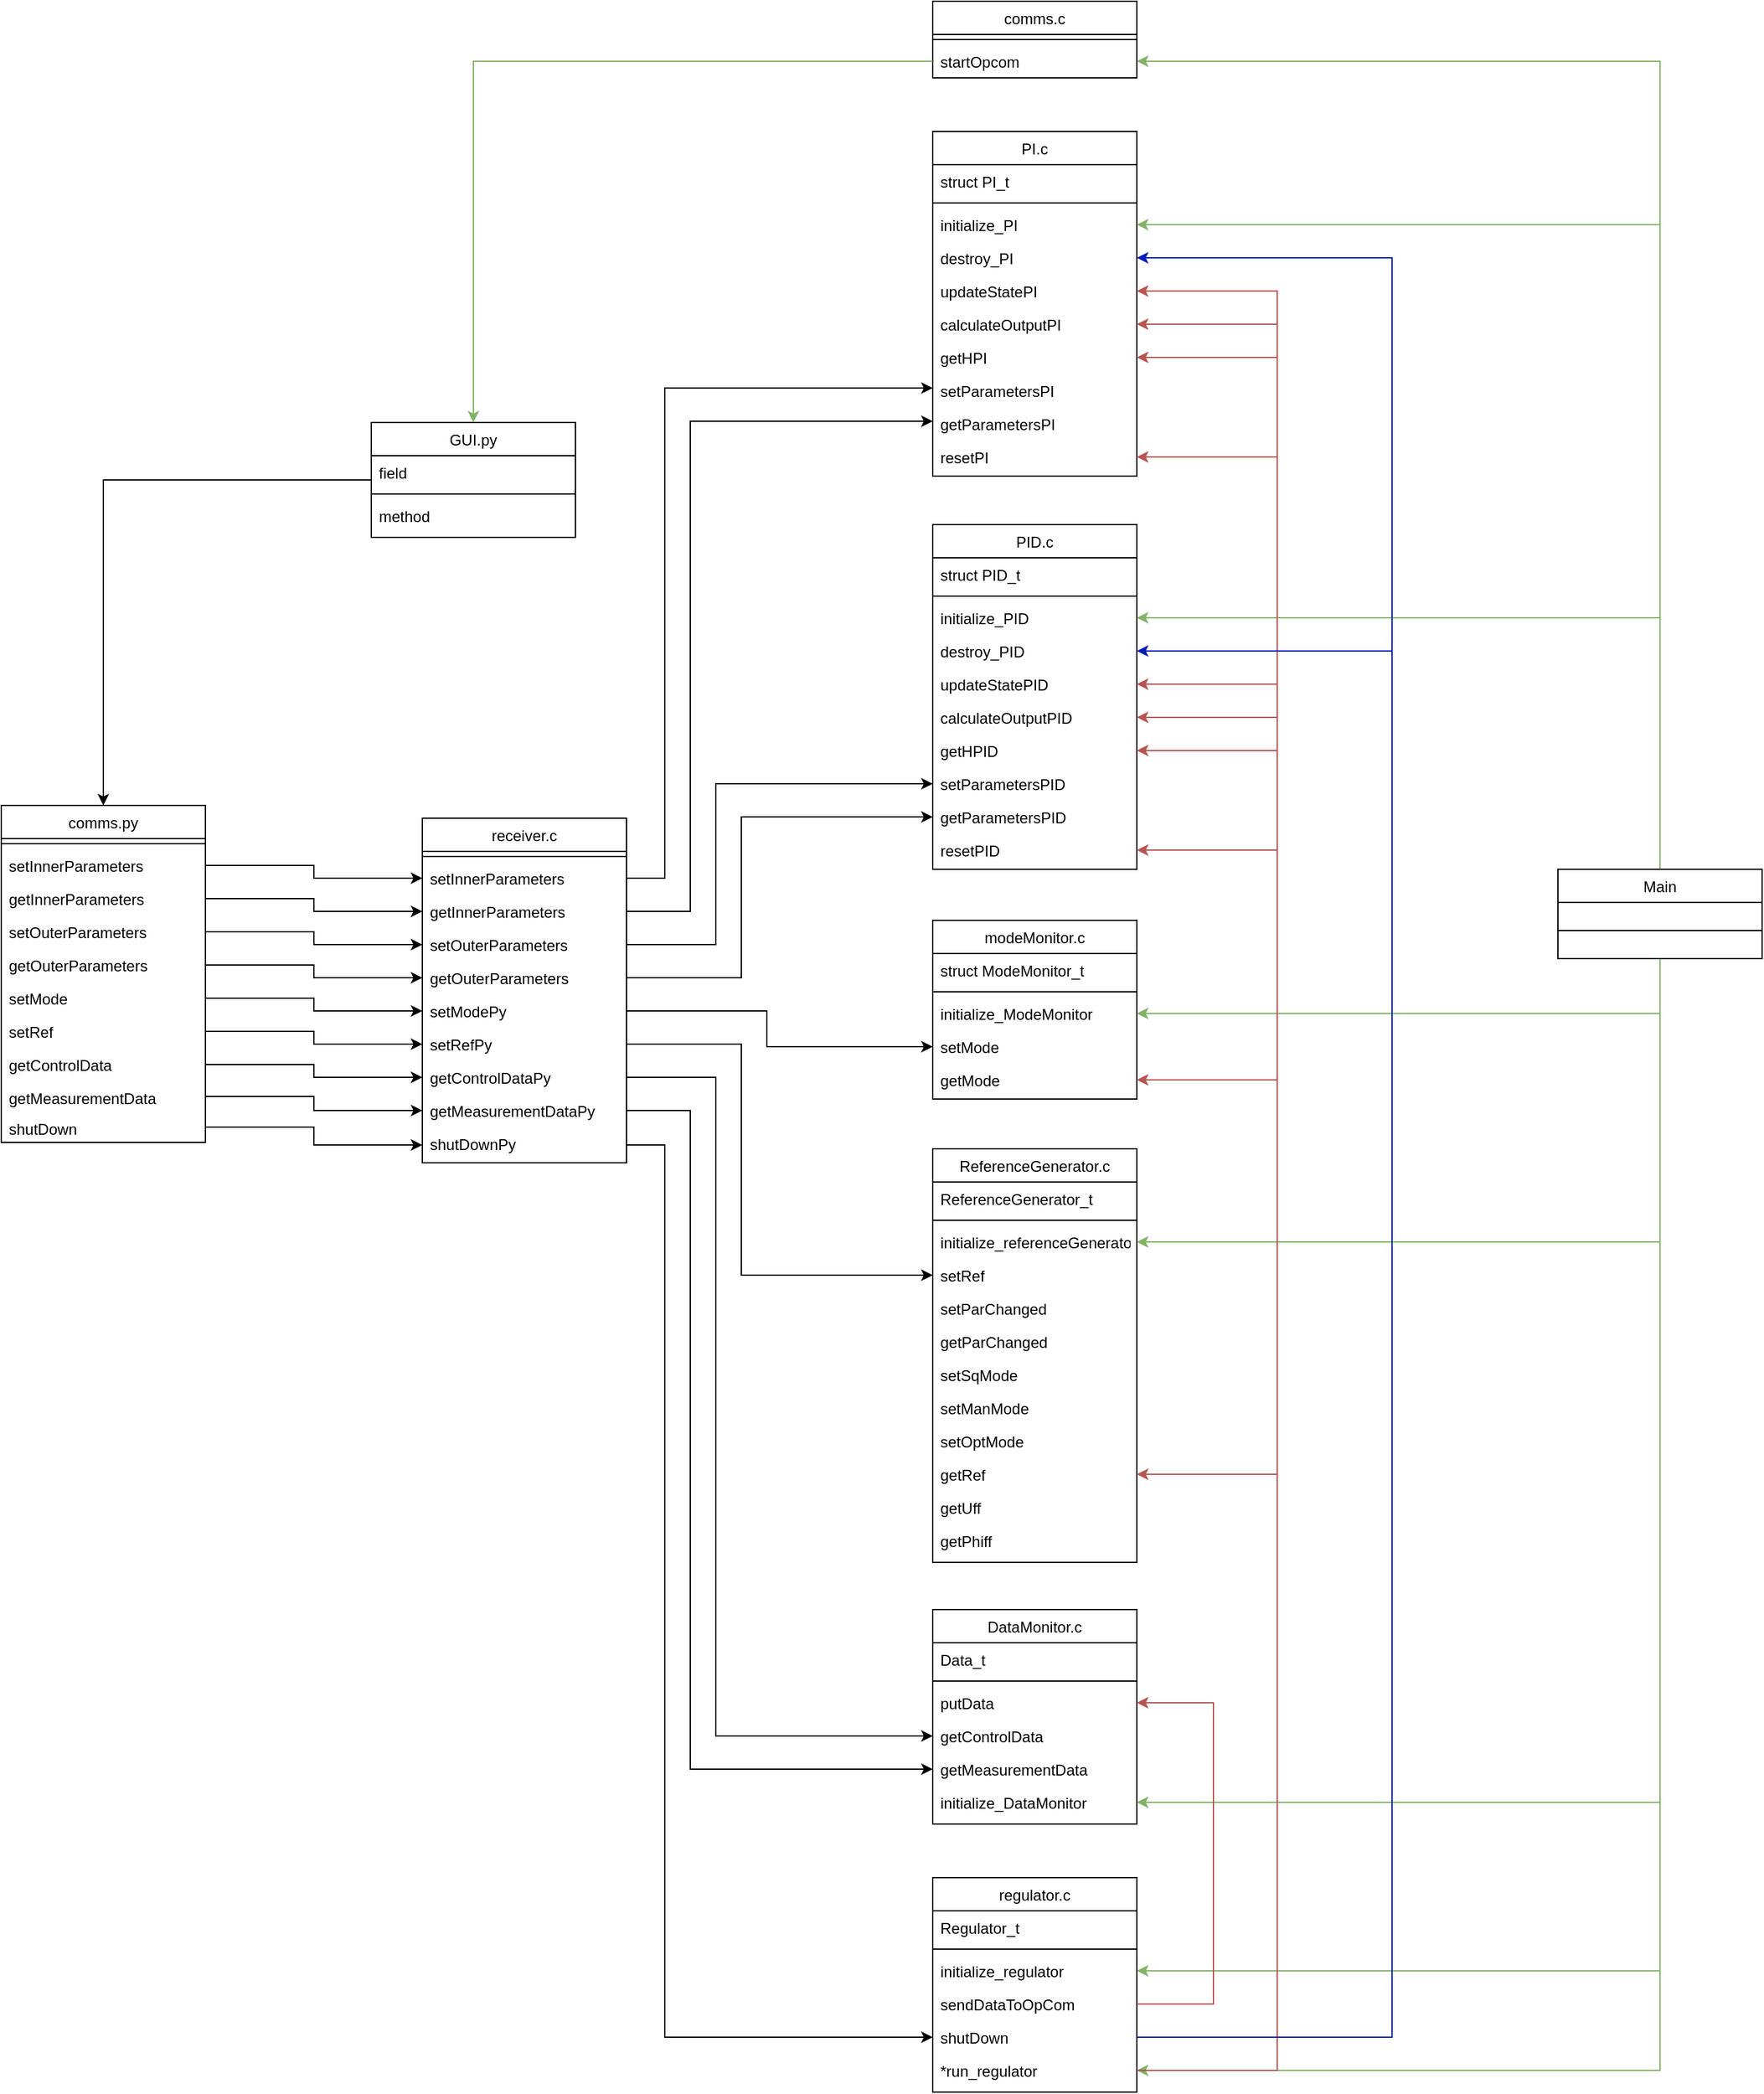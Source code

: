 <mxfile version="24.3.1" type="device">
  <diagram id="C5RBs43oDa-KdzZeNtuy" name="Page-1">
    <mxGraphModel dx="2074" dy="1106" grid="1" gridSize="10" guides="1" tooltips="1" connect="1" arrows="1" fold="1" page="1" pageScale="1" pageWidth="827" pageHeight="1169" math="0" shadow="0">
      <root>
        <mxCell id="WIyWlLk6GJQsqaUBKTNV-0" />
        <mxCell id="WIyWlLk6GJQsqaUBKTNV-1" parent="WIyWlLk6GJQsqaUBKTNV-0" />
        <mxCell id="zkfFHV4jXpPFQw0GAbJ--17" value="receiver.c" style="swimlane;fontStyle=0;align=center;verticalAlign=top;childLayout=stackLayout;horizontal=1;startSize=26;horizontalStack=0;resizeParent=1;resizeLast=0;collapsible=1;marginBottom=0;rounded=0;shadow=0;strokeWidth=1;" parent="WIyWlLk6GJQsqaUBKTNV-1" vertex="1">
          <mxGeometry x="560" y="680" width="160" height="270" as="geometry">
            <mxRectangle x="550" y="90" width="160" height="26" as="alternateBounds" />
          </mxGeometry>
        </mxCell>
        <mxCell id="zkfFHV4jXpPFQw0GAbJ--23" value="" style="line;html=1;strokeWidth=1;align=left;verticalAlign=middle;spacingTop=-1;spacingLeft=3;spacingRight=3;rotatable=0;labelPosition=right;points=[];portConstraint=eastwest;" parent="zkfFHV4jXpPFQw0GAbJ--17" vertex="1">
          <mxGeometry y="26" width="160" height="8" as="geometry" />
        </mxCell>
        <mxCell id="zkfFHV4jXpPFQw0GAbJ--24" value="setInnerParameters" style="text;align=left;verticalAlign=top;spacingLeft=4;spacingRight=4;overflow=hidden;rotatable=0;points=[[0,0.5],[1,0.5]];portConstraint=eastwest;" parent="zkfFHV4jXpPFQw0GAbJ--17" vertex="1">
          <mxGeometry y="34" width="160" height="26" as="geometry" />
        </mxCell>
        <mxCell id="zZNGgQvaS-ZARSoZ5ewQ-43" value="getInnerParameters" style="text;align=left;verticalAlign=top;spacingLeft=4;spacingRight=4;overflow=hidden;rotatable=0;points=[[0,0.5],[1,0.5]];portConstraint=eastwest;" vertex="1" parent="zkfFHV4jXpPFQw0GAbJ--17">
          <mxGeometry y="60" width="160" height="26" as="geometry" />
        </mxCell>
        <mxCell id="zZNGgQvaS-ZARSoZ5ewQ-44" value="setOuterParameters" style="text;align=left;verticalAlign=top;spacingLeft=4;spacingRight=4;overflow=hidden;rotatable=0;points=[[0,0.5],[1,0.5]];portConstraint=eastwest;" vertex="1" parent="zkfFHV4jXpPFQw0GAbJ--17">
          <mxGeometry y="86" width="160" height="26" as="geometry" />
        </mxCell>
        <mxCell id="zZNGgQvaS-ZARSoZ5ewQ-45" value="getOuterParameters" style="text;align=left;verticalAlign=top;spacingLeft=4;spacingRight=4;overflow=hidden;rotatable=0;points=[[0,0.5],[1,0.5]];portConstraint=eastwest;" vertex="1" parent="zkfFHV4jXpPFQw0GAbJ--17">
          <mxGeometry y="112" width="160" height="26" as="geometry" />
        </mxCell>
        <mxCell id="zZNGgQvaS-ZARSoZ5ewQ-46" value="setModePy" style="text;align=left;verticalAlign=top;spacingLeft=4;spacingRight=4;overflow=hidden;rotatable=0;points=[[0,0.5],[1,0.5]];portConstraint=eastwest;" vertex="1" parent="zkfFHV4jXpPFQw0GAbJ--17">
          <mxGeometry y="138" width="160" height="26" as="geometry" />
        </mxCell>
        <mxCell id="zZNGgQvaS-ZARSoZ5ewQ-48" value="setRefPy" style="text;align=left;verticalAlign=top;spacingLeft=4;spacingRight=4;overflow=hidden;rotatable=0;points=[[0,0.5],[1,0.5]];portConstraint=eastwest;" vertex="1" parent="zkfFHV4jXpPFQw0GAbJ--17">
          <mxGeometry y="164" width="160" height="26" as="geometry" />
        </mxCell>
        <mxCell id="zZNGgQvaS-ZARSoZ5ewQ-49" value="getControlDataPy" style="text;align=left;verticalAlign=top;spacingLeft=4;spacingRight=4;overflow=hidden;rotatable=0;points=[[0,0.5],[1,0.5]];portConstraint=eastwest;" vertex="1" parent="zkfFHV4jXpPFQw0GAbJ--17">
          <mxGeometry y="190" width="160" height="26" as="geometry" />
        </mxCell>
        <mxCell id="zZNGgQvaS-ZARSoZ5ewQ-50" value="getMeasurementDataPy" style="text;align=left;verticalAlign=top;spacingLeft=4;spacingRight=4;overflow=hidden;rotatable=0;points=[[0,0.5],[1,0.5]];portConstraint=eastwest;" vertex="1" parent="zkfFHV4jXpPFQw0GAbJ--17">
          <mxGeometry y="216" width="160" height="26" as="geometry" />
        </mxCell>
        <mxCell id="zZNGgQvaS-ZARSoZ5ewQ-188" value="shutDownPy" style="text;align=left;verticalAlign=top;spacingLeft=4;spacingRight=4;overflow=hidden;rotatable=0;points=[[0,0.5],[1,0.5]];portConstraint=eastwest;" vertex="1" parent="zkfFHV4jXpPFQw0GAbJ--17">
          <mxGeometry y="242" width="160" height="28" as="geometry" />
        </mxCell>
        <mxCell id="zZNGgQvaS-ZARSoZ5ewQ-8" value="comms.py" style="swimlane;fontStyle=0;align=center;verticalAlign=top;childLayout=stackLayout;horizontal=1;startSize=26;horizontalStack=0;resizeParent=1;resizeLast=0;collapsible=1;marginBottom=0;rounded=0;shadow=0;strokeWidth=1;" vertex="1" parent="WIyWlLk6GJQsqaUBKTNV-1">
          <mxGeometry x="230" y="670" width="160" height="264" as="geometry">
            <mxRectangle x="550" y="90" width="160" height="26" as="alternateBounds" />
          </mxGeometry>
        </mxCell>
        <mxCell id="zZNGgQvaS-ZARSoZ5ewQ-14" value="" style="line;html=1;strokeWidth=1;align=left;verticalAlign=middle;spacingTop=-1;spacingLeft=3;spacingRight=3;rotatable=0;labelPosition=right;points=[];portConstraint=eastwest;" vertex="1" parent="zZNGgQvaS-ZARSoZ5ewQ-8">
          <mxGeometry y="26" width="160" height="8" as="geometry" />
        </mxCell>
        <mxCell id="zZNGgQvaS-ZARSoZ5ewQ-15" value="setInnerParameters" style="text;align=left;verticalAlign=top;spacingLeft=4;spacingRight=4;overflow=hidden;rotatable=0;points=[[0,0.5],[1,0.5]];portConstraint=eastwest;" vertex="1" parent="zZNGgQvaS-ZARSoZ5ewQ-8">
          <mxGeometry y="34" width="160" height="26" as="geometry" />
        </mxCell>
        <mxCell id="zZNGgQvaS-ZARSoZ5ewQ-16" value="getInnerParameters" style="text;align=left;verticalAlign=top;spacingLeft=4;spacingRight=4;overflow=hidden;rotatable=0;points=[[0,0.5],[1,0.5]];portConstraint=eastwest;" vertex="1" parent="zZNGgQvaS-ZARSoZ5ewQ-8">
          <mxGeometry y="60" width="160" height="26" as="geometry" />
        </mxCell>
        <mxCell id="zZNGgQvaS-ZARSoZ5ewQ-17" value="setOuterParameters" style="text;align=left;verticalAlign=top;spacingLeft=4;spacingRight=4;overflow=hidden;rotatable=0;points=[[0,0.5],[1,0.5]];portConstraint=eastwest;" vertex="1" parent="zZNGgQvaS-ZARSoZ5ewQ-8">
          <mxGeometry y="86" width="160" height="26" as="geometry" />
        </mxCell>
        <mxCell id="zZNGgQvaS-ZARSoZ5ewQ-18" value="getOuterParameters" style="text;align=left;verticalAlign=top;spacingLeft=4;spacingRight=4;overflow=hidden;rotatable=0;points=[[0,0.5],[1,0.5]];portConstraint=eastwest;" vertex="1" parent="zZNGgQvaS-ZARSoZ5ewQ-8">
          <mxGeometry y="112" width="160" height="26" as="geometry" />
        </mxCell>
        <mxCell id="zZNGgQvaS-ZARSoZ5ewQ-19" value="setMode" style="text;align=left;verticalAlign=top;spacingLeft=4;spacingRight=4;overflow=hidden;rotatable=0;points=[[0,0.5],[1,0.5]];portConstraint=eastwest;" vertex="1" parent="zZNGgQvaS-ZARSoZ5ewQ-8">
          <mxGeometry y="138" width="160" height="26" as="geometry" />
        </mxCell>
        <mxCell id="zZNGgQvaS-ZARSoZ5ewQ-20" value="setRef" style="text;align=left;verticalAlign=top;spacingLeft=4;spacingRight=4;overflow=hidden;rotatable=0;points=[[0,0.5],[1,0.5]];portConstraint=eastwest;" vertex="1" parent="zZNGgQvaS-ZARSoZ5ewQ-8">
          <mxGeometry y="164" width="160" height="26" as="geometry" />
        </mxCell>
        <mxCell id="zZNGgQvaS-ZARSoZ5ewQ-22" value="getControlData" style="text;align=left;verticalAlign=top;spacingLeft=4;spacingRight=4;overflow=hidden;rotatable=0;points=[[0,0.5],[1,0.5]];portConstraint=eastwest;" vertex="1" parent="zZNGgQvaS-ZARSoZ5ewQ-8">
          <mxGeometry y="190" width="160" height="26" as="geometry" />
        </mxCell>
        <mxCell id="zZNGgQvaS-ZARSoZ5ewQ-23" value="getMeasurementData" style="text;align=left;verticalAlign=top;spacingLeft=4;spacingRight=4;overflow=hidden;rotatable=0;points=[[0,0.5],[1,0.5]];portConstraint=eastwest;" vertex="1" parent="zZNGgQvaS-ZARSoZ5ewQ-8">
          <mxGeometry y="216" width="160" height="24" as="geometry" />
        </mxCell>
        <mxCell id="zZNGgQvaS-ZARSoZ5ewQ-189" value="shutDown" style="text;align=left;verticalAlign=top;spacingLeft=4;spacingRight=4;overflow=hidden;rotatable=0;points=[[0,0.5],[1,0.5]];portConstraint=eastwest;" vertex="1" parent="zZNGgQvaS-ZARSoZ5ewQ-8">
          <mxGeometry y="240" width="160" height="24" as="geometry" />
        </mxCell>
        <mxCell id="zZNGgQvaS-ZARSoZ5ewQ-199" style="edgeStyle=orthogonalEdgeStyle;rounded=0;orthogonalLoop=1;jettySize=auto;html=1;" edge="1" parent="WIyWlLk6GJQsqaUBKTNV-1" source="zZNGgQvaS-ZARSoZ5ewQ-24" target="zZNGgQvaS-ZARSoZ5ewQ-8">
          <mxGeometry relative="1" as="geometry" />
        </mxCell>
        <mxCell id="zZNGgQvaS-ZARSoZ5ewQ-24" value="GUI.py" style="swimlane;fontStyle=0;align=center;verticalAlign=top;childLayout=stackLayout;horizontal=1;startSize=26;horizontalStack=0;resizeParent=1;resizeLast=0;collapsible=1;marginBottom=0;rounded=0;shadow=0;strokeWidth=1;" vertex="1" parent="WIyWlLk6GJQsqaUBKTNV-1">
          <mxGeometry x="520" y="370" width="160" height="90" as="geometry">
            <mxRectangle x="550" y="90" width="160" height="26" as="alternateBounds" />
          </mxGeometry>
        </mxCell>
        <mxCell id="zZNGgQvaS-ZARSoZ5ewQ-29" value="field" style="text;align=left;verticalAlign=top;spacingLeft=4;spacingRight=4;overflow=hidden;rotatable=0;points=[[0,0.5],[1,0.5]];portConstraint=eastwest;rounded=0;shadow=0;html=0;" vertex="1" parent="zZNGgQvaS-ZARSoZ5ewQ-24">
          <mxGeometry y="26" width="160" height="26" as="geometry" />
        </mxCell>
        <mxCell id="zZNGgQvaS-ZARSoZ5ewQ-30" value="" style="line;html=1;strokeWidth=1;align=left;verticalAlign=middle;spacingTop=-1;spacingLeft=3;spacingRight=3;rotatable=0;labelPosition=right;points=[];portConstraint=eastwest;" vertex="1" parent="zZNGgQvaS-ZARSoZ5ewQ-24">
          <mxGeometry y="52" width="160" height="8" as="geometry" />
        </mxCell>
        <mxCell id="zZNGgQvaS-ZARSoZ5ewQ-31" value="method" style="text;align=left;verticalAlign=top;spacingLeft=4;spacingRight=4;overflow=hidden;rotatable=0;points=[[0,0.5],[1,0.5]];portConstraint=eastwest;" vertex="1" parent="zZNGgQvaS-ZARSoZ5ewQ-24">
          <mxGeometry y="60" width="160" height="26" as="geometry" />
        </mxCell>
        <mxCell id="zZNGgQvaS-ZARSoZ5ewQ-73" value="PI.c" style="swimlane;fontStyle=0;align=center;verticalAlign=top;childLayout=stackLayout;horizontal=1;startSize=26;horizontalStack=0;resizeParent=1;resizeLast=0;collapsible=1;marginBottom=0;rounded=0;shadow=0;strokeWidth=1;" vertex="1" parent="WIyWlLk6GJQsqaUBKTNV-1">
          <mxGeometry x="960" y="142" width="160" height="270" as="geometry">
            <mxRectangle x="130" y="380" width="160" height="26" as="alternateBounds" />
          </mxGeometry>
        </mxCell>
        <mxCell id="zZNGgQvaS-ZARSoZ5ewQ-74" value="struct PI_t" style="text;align=left;verticalAlign=top;spacingLeft=4;spacingRight=4;overflow=hidden;rotatable=0;points=[[0,0.5],[1,0.5]];portConstraint=eastwest;" vertex="1" parent="zZNGgQvaS-ZARSoZ5ewQ-73">
          <mxGeometry y="26" width="160" height="26" as="geometry" />
        </mxCell>
        <mxCell id="zZNGgQvaS-ZARSoZ5ewQ-76" value="" style="line;html=1;strokeWidth=1;align=left;verticalAlign=middle;spacingTop=-1;spacingLeft=3;spacingRight=3;rotatable=0;labelPosition=right;points=[];portConstraint=eastwest;" vertex="1" parent="zZNGgQvaS-ZARSoZ5ewQ-73">
          <mxGeometry y="52" width="160" height="8" as="geometry" />
        </mxCell>
        <mxCell id="zZNGgQvaS-ZARSoZ5ewQ-79" value="initialize_PI" style="text;align=left;verticalAlign=top;spacingLeft=4;spacingRight=4;overflow=hidden;rotatable=0;points=[[0,0.5],[1,0.5]];portConstraint=eastwest;" vertex="1" parent="zZNGgQvaS-ZARSoZ5ewQ-73">
          <mxGeometry y="60" width="160" height="26" as="geometry" />
        </mxCell>
        <mxCell id="zZNGgQvaS-ZARSoZ5ewQ-80" value="destroy_PI" style="text;align=left;verticalAlign=top;spacingLeft=4;spacingRight=4;overflow=hidden;rotatable=0;points=[[0,0.5],[1,0.5]];portConstraint=eastwest;" vertex="1" parent="zZNGgQvaS-ZARSoZ5ewQ-73">
          <mxGeometry y="86" width="160" height="26" as="geometry" />
        </mxCell>
        <mxCell id="zZNGgQvaS-ZARSoZ5ewQ-82" value="updateStatePI" style="text;align=left;verticalAlign=top;spacingLeft=4;spacingRight=4;overflow=hidden;rotatable=0;points=[[0,0.5],[1,0.5]];portConstraint=eastwest;" vertex="1" parent="zZNGgQvaS-ZARSoZ5ewQ-73">
          <mxGeometry y="112" width="160" height="26" as="geometry" />
        </mxCell>
        <mxCell id="zZNGgQvaS-ZARSoZ5ewQ-81" value="calculateOutputPI" style="text;align=left;verticalAlign=top;spacingLeft=4;spacingRight=4;overflow=hidden;rotatable=0;points=[[0,0.5],[1,0.5]];portConstraint=eastwest;" vertex="1" parent="zZNGgQvaS-ZARSoZ5ewQ-73">
          <mxGeometry y="138" width="160" height="26" as="geometry" />
        </mxCell>
        <mxCell id="zZNGgQvaS-ZARSoZ5ewQ-83" value="getHPI" style="text;align=left;verticalAlign=top;spacingLeft=4;spacingRight=4;overflow=hidden;rotatable=0;points=[[0,0.5],[1,0.5]];portConstraint=eastwest;" vertex="1" parent="zZNGgQvaS-ZARSoZ5ewQ-73">
          <mxGeometry y="164" width="160" height="26" as="geometry" />
        </mxCell>
        <mxCell id="zZNGgQvaS-ZARSoZ5ewQ-84" value="setParametersPI" style="text;align=left;verticalAlign=top;spacingLeft=4;spacingRight=4;overflow=hidden;rotatable=0;points=[[0,0.5],[1,0.5]];portConstraint=eastwest;" vertex="1" parent="zZNGgQvaS-ZARSoZ5ewQ-73">
          <mxGeometry y="190" width="160" height="26" as="geometry" />
        </mxCell>
        <mxCell id="zZNGgQvaS-ZARSoZ5ewQ-85" value="getParametersPI" style="text;align=left;verticalAlign=top;spacingLeft=4;spacingRight=4;overflow=hidden;rotatable=0;points=[[0,0.5],[1,0.5]];portConstraint=eastwest;" vertex="1" parent="zZNGgQvaS-ZARSoZ5ewQ-73">
          <mxGeometry y="216" width="160" height="26" as="geometry" />
        </mxCell>
        <mxCell id="zZNGgQvaS-ZARSoZ5ewQ-86" value="resetPI" style="text;align=left;verticalAlign=top;spacingLeft=4;spacingRight=4;overflow=hidden;rotatable=0;points=[[0,0.5],[1,0.5]];portConstraint=eastwest;" vertex="1" parent="zZNGgQvaS-ZARSoZ5ewQ-73">
          <mxGeometry y="242" width="160" height="26" as="geometry" />
        </mxCell>
        <mxCell id="zZNGgQvaS-ZARSoZ5ewQ-87" value="PID.c" style="swimlane;fontStyle=0;align=center;verticalAlign=top;childLayout=stackLayout;horizontal=1;startSize=26;horizontalStack=0;resizeParent=1;resizeLast=0;collapsible=1;marginBottom=0;rounded=0;shadow=0;strokeWidth=1;" vertex="1" parent="WIyWlLk6GJQsqaUBKTNV-1">
          <mxGeometry x="960" y="450" width="160" height="270" as="geometry">
            <mxRectangle x="130" y="380" width="160" height="26" as="alternateBounds" />
          </mxGeometry>
        </mxCell>
        <mxCell id="zZNGgQvaS-ZARSoZ5ewQ-88" value="struct PID_t" style="text;align=left;verticalAlign=top;spacingLeft=4;spacingRight=4;overflow=hidden;rotatable=0;points=[[0,0.5],[1,0.5]];portConstraint=eastwest;" vertex="1" parent="zZNGgQvaS-ZARSoZ5ewQ-87">
          <mxGeometry y="26" width="160" height="26" as="geometry" />
        </mxCell>
        <mxCell id="zZNGgQvaS-ZARSoZ5ewQ-89" value="" style="line;html=1;strokeWidth=1;align=left;verticalAlign=middle;spacingTop=-1;spacingLeft=3;spacingRight=3;rotatable=0;labelPosition=right;points=[];portConstraint=eastwest;" vertex="1" parent="zZNGgQvaS-ZARSoZ5ewQ-87">
          <mxGeometry y="52" width="160" height="8" as="geometry" />
        </mxCell>
        <mxCell id="zZNGgQvaS-ZARSoZ5ewQ-90" value="initialize_PID" style="text;align=left;verticalAlign=top;spacingLeft=4;spacingRight=4;overflow=hidden;rotatable=0;points=[[0,0.5],[1,0.5]];portConstraint=eastwest;" vertex="1" parent="zZNGgQvaS-ZARSoZ5ewQ-87">
          <mxGeometry y="60" width="160" height="26" as="geometry" />
        </mxCell>
        <mxCell id="zZNGgQvaS-ZARSoZ5ewQ-91" value="destroy_PID" style="text;align=left;verticalAlign=top;spacingLeft=4;spacingRight=4;overflow=hidden;rotatable=0;points=[[0,0.5],[1,0.5]];portConstraint=eastwest;" vertex="1" parent="zZNGgQvaS-ZARSoZ5ewQ-87">
          <mxGeometry y="86" width="160" height="26" as="geometry" />
        </mxCell>
        <mxCell id="zZNGgQvaS-ZARSoZ5ewQ-92" value="updateStatePID" style="text;align=left;verticalAlign=top;spacingLeft=4;spacingRight=4;overflow=hidden;rotatable=0;points=[[0,0.5],[1,0.5]];portConstraint=eastwest;" vertex="1" parent="zZNGgQvaS-ZARSoZ5ewQ-87">
          <mxGeometry y="112" width="160" height="26" as="geometry" />
        </mxCell>
        <mxCell id="zZNGgQvaS-ZARSoZ5ewQ-93" value="calculateOutputPID" style="text;align=left;verticalAlign=top;spacingLeft=4;spacingRight=4;overflow=hidden;rotatable=0;points=[[0,0.5],[1,0.5]];portConstraint=eastwest;" vertex="1" parent="zZNGgQvaS-ZARSoZ5ewQ-87">
          <mxGeometry y="138" width="160" height="26" as="geometry" />
        </mxCell>
        <mxCell id="zZNGgQvaS-ZARSoZ5ewQ-94" value="getHPID" style="text;align=left;verticalAlign=top;spacingLeft=4;spacingRight=4;overflow=hidden;rotatable=0;points=[[0,0.5],[1,0.5]];portConstraint=eastwest;" vertex="1" parent="zZNGgQvaS-ZARSoZ5ewQ-87">
          <mxGeometry y="164" width="160" height="26" as="geometry" />
        </mxCell>
        <mxCell id="zZNGgQvaS-ZARSoZ5ewQ-95" value="setParametersPID" style="text;align=left;verticalAlign=top;spacingLeft=4;spacingRight=4;overflow=hidden;rotatable=0;points=[[0,0.5],[1,0.5]];portConstraint=eastwest;" vertex="1" parent="zZNGgQvaS-ZARSoZ5ewQ-87">
          <mxGeometry y="190" width="160" height="26" as="geometry" />
        </mxCell>
        <mxCell id="zZNGgQvaS-ZARSoZ5ewQ-96" value="getParametersPID" style="text;align=left;verticalAlign=top;spacingLeft=4;spacingRight=4;overflow=hidden;rotatable=0;points=[[0,0.5],[1,0.5]];portConstraint=eastwest;" vertex="1" parent="zZNGgQvaS-ZARSoZ5ewQ-87">
          <mxGeometry y="216" width="160" height="26" as="geometry" />
        </mxCell>
        <mxCell id="zZNGgQvaS-ZARSoZ5ewQ-97" value="resetPID" style="text;align=left;verticalAlign=top;spacingLeft=4;spacingRight=4;overflow=hidden;rotatable=0;points=[[0,0.5],[1,0.5]];portConstraint=eastwest;" vertex="1" parent="zZNGgQvaS-ZARSoZ5ewQ-87">
          <mxGeometry y="242" width="160" height="26" as="geometry" />
        </mxCell>
        <mxCell id="zZNGgQvaS-ZARSoZ5ewQ-98" value="modeMonitor.c" style="swimlane;fontStyle=0;align=center;verticalAlign=top;childLayout=stackLayout;horizontal=1;startSize=26;horizontalStack=0;resizeParent=1;resizeLast=0;collapsible=1;marginBottom=0;rounded=0;shadow=0;strokeWidth=1;" vertex="1" parent="WIyWlLk6GJQsqaUBKTNV-1">
          <mxGeometry x="960" y="760" width="160" height="140" as="geometry">
            <mxRectangle x="130" y="380" width="160" height="26" as="alternateBounds" />
          </mxGeometry>
        </mxCell>
        <mxCell id="zZNGgQvaS-ZARSoZ5ewQ-99" value="struct ModeMonitor_t" style="text;align=left;verticalAlign=top;spacingLeft=4;spacingRight=4;overflow=hidden;rotatable=0;points=[[0,0.5],[1,0.5]];portConstraint=eastwest;" vertex="1" parent="zZNGgQvaS-ZARSoZ5ewQ-98">
          <mxGeometry y="26" width="160" height="26" as="geometry" />
        </mxCell>
        <mxCell id="zZNGgQvaS-ZARSoZ5ewQ-101" value="" style="line;html=1;strokeWidth=1;align=left;verticalAlign=middle;spacingTop=-1;spacingLeft=3;spacingRight=3;rotatable=0;labelPosition=right;points=[];portConstraint=eastwest;" vertex="1" parent="zZNGgQvaS-ZARSoZ5ewQ-98">
          <mxGeometry y="52" width="160" height="8" as="geometry" />
        </mxCell>
        <mxCell id="zZNGgQvaS-ZARSoZ5ewQ-102" value="initialize_ModeMonitor" style="text;align=left;verticalAlign=top;spacingLeft=4;spacingRight=4;overflow=hidden;rotatable=0;points=[[0,0.5],[1,0.5]];portConstraint=eastwest;fontStyle=0" vertex="1" parent="zZNGgQvaS-ZARSoZ5ewQ-98">
          <mxGeometry y="60" width="160" height="26" as="geometry" />
        </mxCell>
        <mxCell id="zZNGgQvaS-ZARSoZ5ewQ-103" value="setMode" style="text;align=left;verticalAlign=top;spacingLeft=4;spacingRight=4;overflow=hidden;rotatable=0;points=[[0,0.5],[1,0.5]];portConstraint=eastwest;" vertex="1" parent="zZNGgQvaS-ZARSoZ5ewQ-98">
          <mxGeometry y="86" width="160" height="26" as="geometry" />
        </mxCell>
        <mxCell id="zZNGgQvaS-ZARSoZ5ewQ-104" value="getMode" style="text;align=left;verticalAlign=top;spacingLeft=4;spacingRight=4;overflow=hidden;rotatable=0;points=[[0,0.5],[1,0.5]];portConstraint=eastwest;" vertex="1" parent="zZNGgQvaS-ZARSoZ5ewQ-98">
          <mxGeometry y="112" width="160" height="26" as="geometry" />
        </mxCell>
        <mxCell id="zZNGgQvaS-ZARSoZ5ewQ-105" value="ReferenceGenerator.c" style="swimlane;fontStyle=0;align=center;verticalAlign=top;childLayout=stackLayout;horizontal=1;startSize=26;horizontalStack=0;resizeParent=1;resizeLast=0;collapsible=1;marginBottom=0;rounded=0;shadow=0;strokeWidth=1;" vertex="1" parent="WIyWlLk6GJQsqaUBKTNV-1">
          <mxGeometry x="960" y="939" width="160" height="324" as="geometry">
            <mxRectangle x="130" y="380" width="160" height="26" as="alternateBounds" />
          </mxGeometry>
        </mxCell>
        <mxCell id="zZNGgQvaS-ZARSoZ5ewQ-106" value="ReferenceGenerator_t" style="text;align=left;verticalAlign=top;spacingLeft=4;spacingRight=4;overflow=hidden;rotatable=0;points=[[0,0.5],[1,0.5]];portConstraint=eastwest;" vertex="1" parent="zZNGgQvaS-ZARSoZ5ewQ-105">
          <mxGeometry y="26" width="160" height="26" as="geometry" />
        </mxCell>
        <mxCell id="zZNGgQvaS-ZARSoZ5ewQ-108" value="" style="line;html=1;strokeWidth=1;align=left;verticalAlign=middle;spacingTop=-1;spacingLeft=3;spacingRight=3;rotatable=0;labelPosition=right;points=[];portConstraint=eastwest;" vertex="1" parent="zZNGgQvaS-ZARSoZ5ewQ-105">
          <mxGeometry y="52" width="160" height="8" as="geometry" />
        </mxCell>
        <mxCell id="zZNGgQvaS-ZARSoZ5ewQ-109" value="initialize_referenceGenerator" style="text;align=left;verticalAlign=top;spacingLeft=4;spacingRight=4;overflow=hidden;rotatable=0;points=[[0,0.5],[1,0.5]];portConstraint=eastwest;fontStyle=0" vertex="1" parent="zZNGgQvaS-ZARSoZ5ewQ-105">
          <mxGeometry y="60" width="160" height="26" as="geometry" />
        </mxCell>
        <mxCell id="zZNGgQvaS-ZARSoZ5ewQ-110" value="setRef" style="text;align=left;verticalAlign=top;spacingLeft=4;spacingRight=4;overflow=hidden;rotatable=0;points=[[0,0.5],[1,0.5]];portConstraint=eastwest;" vertex="1" parent="zZNGgQvaS-ZARSoZ5ewQ-105">
          <mxGeometry y="86" width="160" height="26" as="geometry" />
        </mxCell>
        <mxCell id="zZNGgQvaS-ZARSoZ5ewQ-111" value="setParChanged" style="text;align=left;verticalAlign=top;spacingLeft=4;spacingRight=4;overflow=hidden;rotatable=0;points=[[0,0.5],[1,0.5]];portConstraint=eastwest;" vertex="1" parent="zZNGgQvaS-ZARSoZ5ewQ-105">
          <mxGeometry y="112" width="160" height="26" as="geometry" />
        </mxCell>
        <mxCell id="zZNGgQvaS-ZARSoZ5ewQ-112" value="getParChanged" style="text;align=left;verticalAlign=top;spacingLeft=4;spacingRight=4;overflow=hidden;rotatable=0;points=[[0,0.5],[1,0.5]];portConstraint=eastwest;" vertex="1" parent="zZNGgQvaS-ZARSoZ5ewQ-105">
          <mxGeometry y="138" width="160" height="26" as="geometry" />
        </mxCell>
        <mxCell id="zZNGgQvaS-ZARSoZ5ewQ-113" value="setSqMode" style="text;align=left;verticalAlign=top;spacingLeft=4;spacingRight=4;overflow=hidden;rotatable=0;points=[[0,0.5],[1,0.5]];portConstraint=eastwest;" vertex="1" parent="zZNGgQvaS-ZARSoZ5ewQ-105">
          <mxGeometry y="164" width="160" height="26" as="geometry" />
        </mxCell>
        <mxCell id="zZNGgQvaS-ZARSoZ5ewQ-114" value="setManMode" style="text;align=left;verticalAlign=top;spacingLeft=4;spacingRight=4;overflow=hidden;rotatable=0;points=[[0,0.5],[1,0.5]];portConstraint=eastwest;" vertex="1" parent="zZNGgQvaS-ZARSoZ5ewQ-105">
          <mxGeometry y="190" width="160" height="26" as="geometry" />
        </mxCell>
        <mxCell id="zZNGgQvaS-ZARSoZ5ewQ-115" value="setOptMode" style="text;align=left;verticalAlign=top;spacingLeft=4;spacingRight=4;overflow=hidden;rotatable=0;points=[[0,0.5],[1,0.5]];portConstraint=eastwest;" vertex="1" parent="zZNGgQvaS-ZARSoZ5ewQ-105">
          <mxGeometry y="216" width="160" height="26" as="geometry" />
        </mxCell>
        <mxCell id="zZNGgQvaS-ZARSoZ5ewQ-116" value="getRef" style="text;align=left;verticalAlign=top;spacingLeft=4;spacingRight=4;overflow=hidden;rotatable=0;points=[[0,0.5],[1,0.5]];portConstraint=eastwest;" vertex="1" parent="zZNGgQvaS-ZARSoZ5ewQ-105">
          <mxGeometry y="242" width="160" height="26" as="geometry" />
        </mxCell>
        <mxCell id="zZNGgQvaS-ZARSoZ5ewQ-128" value="getUff" style="text;align=left;verticalAlign=top;spacingLeft=4;spacingRight=4;overflow=hidden;rotatable=0;points=[[0,0.5],[1,0.5]];portConstraint=eastwest;" vertex="1" parent="zZNGgQvaS-ZARSoZ5ewQ-105">
          <mxGeometry y="268" width="160" height="26" as="geometry" />
        </mxCell>
        <mxCell id="zZNGgQvaS-ZARSoZ5ewQ-129" value="getPhiff" style="text;align=left;verticalAlign=top;spacingLeft=4;spacingRight=4;overflow=hidden;rotatable=0;points=[[0,0.5],[1,0.5]];portConstraint=eastwest;" vertex="1" parent="zZNGgQvaS-ZARSoZ5ewQ-105">
          <mxGeometry y="294" width="160" height="26" as="geometry" />
        </mxCell>
        <mxCell id="zZNGgQvaS-ZARSoZ5ewQ-130" value="regulator.c" style="swimlane;fontStyle=0;align=center;verticalAlign=top;childLayout=stackLayout;horizontal=1;startSize=26;horizontalStack=0;resizeParent=1;resizeLast=0;collapsible=1;marginBottom=0;rounded=0;shadow=0;strokeWidth=1;" vertex="1" parent="WIyWlLk6GJQsqaUBKTNV-1">
          <mxGeometry x="960" y="1510" width="160" height="168" as="geometry">
            <mxRectangle x="130" y="380" width="160" height="26" as="alternateBounds" />
          </mxGeometry>
        </mxCell>
        <mxCell id="zZNGgQvaS-ZARSoZ5ewQ-131" value="Regulator_t" style="text;align=left;verticalAlign=top;spacingLeft=4;spacingRight=4;overflow=hidden;rotatable=0;points=[[0,0.5],[1,0.5]];portConstraint=eastwest;" vertex="1" parent="zZNGgQvaS-ZARSoZ5ewQ-130">
          <mxGeometry y="26" width="160" height="26" as="geometry" />
        </mxCell>
        <mxCell id="zZNGgQvaS-ZARSoZ5ewQ-133" value="" style="line;html=1;strokeWidth=1;align=left;verticalAlign=middle;spacingTop=-1;spacingLeft=3;spacingRight=3;rotatable=0;labelPosition=right;points=[];portConstraint=eastwest;" vertex="1" parent="zZNGgQvaS-ZARSoZ5ewQ-130">
          <mxGeometry y="52" width="160" height="8" as="geometry" />
        </mxCell>
        <mxCell id="zZNGgQvaS-ZARSoZ5ewQ-134" value="initialize_regulator" style="text;align=left;verticalAlign=top;spacingLeft=4;spacingRight=4;overflow=hidden;rotatable=0;points=[[0,0.5],[1,0.5]];portConstraint=eastwest;fontStyle=0" vertex="1" parent="zZNGgQvaS-ZARSoZ5ewQ-130">
          <mxGeometry y="60" width="160" height="26" as="geometry" />
        </mxCell>
        <mxCell id="zZNGgQvaS-ZARSoZ5ewQ-135" value="sendDataToOpCom" style="text;align=left;verticalAlign=top;spacingLeft=4;spacingRight=4;overflow=hidden;rotatable=0;points=[[0,0.5],[1,0.5]];portConstraint=eastwest;" vertex="1" parent="zZNGgQvaS-ZARSoZ5ewQ-130">
          <mxGeometry y="86" width="160" height="26" as="geometry" />
        </mxCell>
        <mxCell id="zZNGgQvaS-ZARSoZ5ewQ-137" value="shutDown" style="text;align=left;verticalAlign=top;spacingLeft=4;spacingRight=4;overflow=hidden;rotatable=0;points=[[0,0.5],[1,0.5]];portConstraint=eastwest;" vertex="1" parent="zZNGgQvaS-ZARSoZ5ewQ-130">
          <mxGeometry y="112" width="160" height="26" as="geometry" />
        </mxCell>
        <mxCell id="zZNGgQvaS-ZARSoZ5ewQ-139" value="*run_regulator" style="text;align=left;verticalAlign=top;spacingLeft=4;spacingRight=4;overflow=hidden;rotatable=0;points=[[0,0.5],[1,0.5]];portConstraint=eastwest;" vertex="1" parent="zZNGgQvaS-ZARSoZ5ewQ-130">
          <mxGeometry y="138" width="160" height="26" as="geometry" />
        </mxCell>
        <mxCell id="zZNGgQvaS-ZARSoZ5ewQ-210" style="edgeStyle=orthogonalEdgeStyle;rounded=0;orthogonalLoop=1;jettySize=auto;html=1;fillColor=#d5e8d4;strokeColor=#82b366;" edge="1" parent="WIyWlLk6GJQsqaUBKTNV-1" source="zZNGgQvaS-ZARSoZ5ewQ-141" target="zZNGgQvaS-ZARSoZ5ewQ-79">
          <mxGeometry relative="1" as="geometry" />
        </mxCell>
        <mxCell id="zZNGgQvaS-ZARSoZ5ewQ-211" style="edgeStyle=orthogonalEdgeStyle;rounded=0;orthogonalLoop=1;jettySize=auto;html=1;fillColor=#d5e8d4;strokeColor=#82b366;" edge="1" parent="WIyWlLk6GJQsqaUBKTNV-1" source="zZNGgQvaS-ZARSoZ5ewQ-141" target="zZNGgQvaS-ZARSoZ5ewQ-156">
          <mxGeometry relative="1" as="geometry" />
        </mxCell>
        <mxCell id="zZNGgQvaS-ZARSoZ5ewQ-212" style="edgeStyle=orthogonalEdgeStyle;rounded=0;orthogonalLoop=1;jettySize=auto;html=1;fillColor=#d5e8d4;strokeColor=#82b366;" edge="1" parent="WIyWlLk6GJQsqaUBKTNV-1" source="zZNGgQvaS-ZARSoZ5ewQ-141" target="zZNGgQvaS-ZARSoZ5ewQ-102">
          <mxGeometry relative="1" as="geometry" />
        </mxCell>
        <mxCell id="zZNGgQvaS-ZARSoZ5ewQ-213" style="edgeStyle=orthogonalEdgeStyle;rounded=0;orthogonalLoop=1;jettySize=auto;html=1;fillColor=#d5e8d4;strokeColor=#82b366;" edge="1" parent="WIyWlLk6GJQsqaUBKTNV-1" source="zZNGgQvaS-ZARSoZ5ewQ-141" target="zZNGgQvaS-ZARSoZ5ewQ-90">
          <mxGeometry relative="1" as="geometry" />
        </mxCell>
        <mxCell id="zZNGgQvaS-ZARSoZ5ewQ-214" style="edgeStyle=orthogonalEdgeStyle;rounded=0;orthogonalLoop=1;jettySize=auto;html=1;fillColor=#d5e8d4;strokeColor=#82b366;" edge="1" parent="WIyWlLk6GJQsqaUBKTNV-1" source="zZNGgQvaS-ZARSoZ5ewQ-141" target="zZNGgQvaS-ZARSoZ5ewQ-109">
          <mxGeometry relative="1" as="geometry" />
        </mxCell>
        <mxCell id="zZNGgQvaS-ZARSoZ5ewQ-215" style="edgeStyle=orthogonalEdgeStyle;rounded=0;orthogonalLoop=1;jettySize=auto;html=1;fillColor=#d5e8d4;strokeColor=#82b366;" edge="1" parent="WIyWlLk6GJQsqaUBKTNV-1" source="zZNGgQvaS-ZARSoZ5ewQ-141" target="zZNGgQvaS-ZARSoZ5ewQ-150">
          <mxGeometry relative="1" as="geometry" />
        </mxCell>
        <mxCell id="zZNGgQvaS-ZARSoZ5ewQ-217" style="edgeStyle=orthogonalEdgeStyle;rounded=0;orthogonalLoop=1;jettySize=auto;html=1;fillColor=#d5e8d4;strokeColor=#82b366;" edge="1" parent="WIyWlLk6GJQsqaUBKTNV-1" source="zZNGgQvaS-ZARSoZ5ewQ-141" target="zZNGgQvaS-ZARSoZ5ewQ-134">
          <mxGeometry relative="1" as="geometry" />
        </mxCell>
        <mxCell id="zZNGgQvaS-ZARSoZ5ewQ-218" style="edgeStyle=orthogonalEdgeStyle;rounded=0;orthogonalLoop=1;jettySize=auto;html=1;fillColor=#d5e8d4;strokeColor=#82b366;" edge="1" parent="WIyWlLk6GJQsqaUBKTNV-1" source="zZNGgQvaS-ZARSoZ5ewQ-141" target="zZNGgQvaS-ZARSoZ5ewQ-139">
          <mxGeometry relative="1" as="geometry" />
        </mxCell>
        <mxCell id="zZNGgQvaS-ZARSoZ5ewQ-141" value="Main" style="swimlane;fontStyle=0;align=center;verticalAlign=top;childLayout=stackLayout;horizontal=1;startSize=26;horizontalStack=0;resizeParent=1;resizeLast=0;collapsible=1;marginBottom=0;rounded=0;shadow=0;strokeWidth=1;" vertex="1" parent="WIyWlLk6GJQsqaUBKTNV-1">
          <mxGeometry x="1450" y="720" width="160" height="70" as="geometry">
            <mxRectangle x="340" y="380" width="170" height="26" as="alternateBounds" />
          </mxGeometry>
        </mxCell>
        <mxCell id="zZNGgQvaS-ZARSoZ5ewQ-143" value="" style="line;html=1;strokeWidth=1;align=left;verticalAlign=middle;spacingTop=-1;spacingLeft=3;spacingRight=3;rotatable=0;labelPosition=right;points=[];portConstraint=eastwest;" vertex="1" parent="zZNGgQvaS-ZARSoZ5ewQ-141">
          <mxGeometry y="26" width="160" height="44" as="geometry" />
        </mxCell>
        <mxCell id="zZNGgQvaS-ZARSoZ5ewQ-144" value="DataMonitor.c" style="swimlane;fontStyle=0;align=center;verticalAlign=top;childLayout=stackLayout;horizontal=1;startSize=26;horizontalStack=0;resizeParent=1;resizeLast=0;collapsible=1;marginBottom=0;rounded=0;shadow=0;strokeWidth=1;" vertex="1" parent="WIyWlLk6GJQsqaUBKTNV-1">
          <mxGeometry x="960" y="1300" width="160" height="168" as="geometry">
            <mxRectangle x="130" y="380" width="160" height="26" as="alternateBounds" />
          </mxGeometry>
        </mxCell>
        <mxCell id="zZNGgQvaS-ZARSoZ5ewQ-145" value="Data_t" style="text;align=left;verticalAlign=top;spacingLeft=4;spacingRight=4;overflow=hidden;rotatable=0;points=[[0,0.5],[1,0.5]];portConstraint=eastwest;" vertex="1" parent="zZNGgQvaS-ZARSoZ5ewQ-144">
          <mxGeometry y="26" width="160" height="26" as="geometry" />
        </mxCell>
        <mxCell id="zZNGgQvaS-ZARSoZ5ewQ-146" value="" style="line;html=1;strokeWidth=1;align=left;verticalAlign=middle;spacingTop=-1;spacingLeft=3;spacingRight=3;rotatable=0;labelPosition=right;points=[];portConstraint=eastwest;" vertex="1" parent="zZNGgQvaS-ZARSoZ5ewQ-144">
          <mxGeometry y="52" width="160" height="8" as="geometry" />
        </mxCell>
        <mxCell id="zZNGgQvaS-ZARSoZ5ewQ-147" value="putData" style="text;align=left;verticalAlign=top;spacingLeft=4;spacingRight=4;overflow=hidden;rotatable=0;points=[[0,0.5],[1,0.5]];portConstraint=eastwest;fontStyle=0" vertex="1" parent="zZNGgQvaS-ZARSoZ5ewQ-144">
          <mxGeometry y="60" width="160" height="26" as="geometry" />
        </mxCell>
        <mxCell id="zZNGgQvaS-ZARSoZ5ewQ-192" value="getControlData" style="text;align=left;verticalAlign=top;spacingLeft=4;spacingRight=4;overflow=hidden;rotatable=0;points=[[0,0.5],[1,0.5]];portConstraint=eastwest;" vertex="1" parent="zZNGgQvaS-ZARSoZ5ewQ-144">
          <mxGeometry y="86" width="160" height="26" as="geometry" />
        </mxCell>
        <mxCell id="zZNGgQvaS-ZARSoZ5ewQ-148" value="getMeasurementData" style="text;align=left;verticalAlign=top;spacingLeft=4;spacingRight=4;overflow=hidden;rotatable=0;points=[[0,0.5],[1,0.5]];portConstraint=eastwest;" vertex="1" parent="zZNGgQvaS-ZARSoZ5ewQ-144">
          <mxGeometry y="112" width="160" height="26" as="geometry" />
        </mxCell>
        <mxCell id="zZNGgQvaS-ZARSoZ5ewQ-150" value="initialize_DataMonitor" style="text;align=left;verticalAlign=top;spacingLeft=4;spacingRight=4;overflow=hidden;rotatable=0;points=[[0,0.5],[1,0.5]];portConstraint=eastwest;" vertex="1" parent="zZNGgQvaS-ZARSoZ5ewQ-144">
          <mxGeometry y="138" width="160" height="26" as="geometry" />
        </mxCell>
        <mxCell id="zZNGgQvaS-ZARSoZ5ewQ-151" value="comms.c" style="swimlane;fontStyle=0;align=center;verticalAlign=top;childLayout=stackLayout;horizontal=1;startSize=26;horizontalStack=0;resizeParent=1;resizeLast=0;collapsible=1;marginBottom=0;rounded=0;shadow=0;strokeWidth=1;" vertex="1" parent="WIyWlLk6GJQsqaUBKTNV-1">
          <mxGeometry x="960" y="40" width="160" height="60" as="geometry">
            <mxRectangle x="130" y="380" width="160" height="26" as="alternateBounds" />
          </mxGeometry>
        </mxCell>
        <mxCell id="zZNGgQvaS-ZARSoZ5ewQ-154" value="" style="line;html=1;strokeWidth=1;align=left;verticalAlign=middle;spacingTop=-1;spacingLeft=3;spacingRight=3;rotatable=0;labelPosition=right;points=[];portConstraint=eastwest;" vertex="1" parent="zZNGgQvaS-ZARSoZ5ewQ-151">
          <mxGeometry y="26" width="160" height="8" as="geometry" />
        </mxCell>
        <mxCell id="zZNGgQvaS-ZARSoZ5ewQ-156" value="startOpcom" style="text;align=left;verticalAlign=top;spacingLeft=4;spacingRight=4;overflow=hidden;rotatable=0;points=[[0,0.5],[1,0.5]];portConstraint=eastwest;" vertex="1" parent="zZNGgQvaS-ZARSoZ5ewQ-151">
          <mxGeometry y="34" width="160" height="26" as="geometry" />
        </mxCell>
        <mxCell id="zZNGgQvaS-ZARSoZ5ewQ-166" style="edgeStyle=orthogonalEdgeStyle;rounded=0;orthogonalLoop=1;jettySize=auto;html=1;fillColor=#d5e8d4;strokeColor=#82b366;" edge="1" parent="WIyWlLk6GJQsqaUBKTNV-1" source="zZNGgQvaS-ZARSoZ5ewQ-156" target="zZNGgQvaS-ZARSoZ5ewQ-24">
          <mxGeometry relative="1" as="geometry" />
        </mxCell>
        <mxCell id="zZNGgQvaS-ZARSoZ5ewQ-167" style="edgeStyle=orthogonalEdgeStyle;rounded=0;orthogonalLoop=1;jettySize=auto;html=1;" edge="1" parent="WIyWlLk6GJQsqaUBKTNV-1" source="zZNGgQvaS-ZARSoZ5ewQ-15" target="zkfFHV4jXpPFQw0GAbJ--24">
          <mxGeometry relative="1" as="geometry" />
        </mxCell>
        <mxCell id="zZNGgQvaS-ZARSoZ5ewQ-168" style="edgeStyle=orthogonalEdgeStyle;rounded=0;orthogonalLoop=1;jettySize=auto;html=1;" edge="1" parent="WIyWlLk6GJQsqaUBKTNV-1" source="zZNGgQvaS-ZARSoZ5ewQ-16" target="zZNGgQvaS-ZARSoZ5ewQ-43">
          <mxGeometry relative="1" as="geometry" />
        </mxCell>
        <mxCell id="zZNGgQvaS-ZARSoZ5ewQ-169" style="edgeStyle=orthogonalEdgeStyle;rounded=0;orthogonalLoop=1;jettySize=auto;html=1;" edge="1" parent="WIyWlLk6GJQsqaUBKTNV-1" source="zZNGgQvaS-ZARSoZ5ewQ-17" target="zZNGgQvaS-ZARSoZ5ewQ-44">
          <mxGeometry relative="1" as="geometry" />
        </mxCell>
        <mxCell id="zZNGgQvaS-ZARSoZ5ewQ-170" style="edgeStyle=orthogonalEdgeStyle;rounded=0;orthogonalLoop=1;jettySize=auto;html=1;" edge="1" parent="WIyWlLk6GJQsqaUBKTNV-1" source="zZNGgQvaS-ZARSoZ5ewQ-18" target="zZNGgQvaS-ZARSoZ5ewQ-45">
          <mxGeometry relative="1" as="geometry" />
        </mxCell>
        <mxCell id="zZNGgQvaS-ZARSoZ5ewQ-171" style="edgeStyle=orthogonalEdgeStyle;rounded=0;orthogonalLoop=1;jettySize=auto;html=1;" edge="1" parent="WIyWlLk6GJQsqaUBKTNV-1" source="zZNGgQvaS-ZARSoZ5ewQ-19" target="zZNGgQvaS-ZARSoZ5ewQ-46">
          <mxGeometry relative="1" as="geometry" />
        </mxCell>
        <mxCell id="zZNGgQvaS-ZARSoZ5ewQ-172" style="edgeStyle=orthogonalEdgeStyle;rounded=0;orthogonalLoop=1;jettySize=auto;html=1;" edge="1" parent="WIyWlLk6GJQsqaUBKTNV-1" source="zZNGgQvaS-ZARSoZ5ewQ-20" target="zZNGgQvaS-ZARSoZ5ewQ-48">
          <mxGeometry relative="1" as="geometry" />
        </mxCell>
        <mxCell id="zZNGgQvaS-ZARSoZ5ewQ-174" style="edgeStyle=orthogonalEdgeStyle;rounded=0;orthogonalLoop=1;jettySize=auto;html=1;" edge="1" parent="WIyWlLk6GJQsqaUBKTNV-1" source="zZNGgQvaS-ZARSoZ5ewQ-22" target="zZNGgQvaS-ZARSoZ5ewQ-49">
          <mxGeometry relative="1" as="geometry" />
        </mxCell>
        <mxCell id="zZNGgQvaS-ZARSoZ5ewQ-175" style="edgeStyle=orthogonalEdgeStyle;rounded=0;orthogonalLoop=1;jettySize=auto;html=1;" edge="1" parent="WIyWlLk6GJQsqaUBKTNV-1" source="zZNGgQvaS-ZARSoZ5ewQ-23" target="zZNGgQvaS-ZARSoZ5ewQ-50">
          <mxGeometry relative="1" as="geometry" />
        </mxCell>
        <mxCell id="zZNGgQvaS-ZARSoZ5ewQ-176" style="edgeStyle=orthogonalEdgeStyle;rounded=0;orthogonalLoop=1;jettySize=auto;html=1;exitX=1;exitY=0.5;exitDx=0;exitDy=0;" edge="1" parent="WIyWlLk6GJQsqaUBKTNV-1" source="zkfFHV4jXpPFQw0GAbJ--24" target="zZNGgQvaS-ZARSoZ5ewQ-84">
          <mxGeometry relative="1" as="geometry">
            <Array as="points">
              <mxPoint x="750" y="727" />
              <mxPoint x="750" y="343" />
            </Array>
          </mxGeometry>
        </mxCell>
        <mxCell id="zZNGgQvaS-ZARSoZ5ewQ-181" style="edgeStyle=orthogonalEdgeStyle;rounded=0;orthogonalLoop=1;jettySize=auto;html=1;exitX=1;exitY=0.5;exitDx=0;exitDy=0;" edge="1" parent="WIyWlLk6GJQsqaUBKTNV-1" source="zZNGgQvaS-ZARSoZ5ewQ-43" target="zZNGgQvaS-ZARSoZ5ewQ-85">
          <mxGeometry relative="1" as="geometry">
            <Array as="points">
              <mxPoint x="770" y="753" />
              <mxPoint x="770" y="369" />
            </Array>
          </mxGeometry>
        </mxCell>
        <mxCell id="zZNGgQvaS-ZARSoZ5ewQ-183" style="edgeStyle=orthogonalEdgeStyle;rounded=0;orthogonalLoop=1;jettySize=auto;html=1;" edge="1" parent="WIyWlLk6GJQsqaUBKTNV-1" source="zZNGgQvaS-ZARSoZ5ewQ-44" target="zZNGgQvaS-ZARSoZ5ewQ-95">
          <mxGeometry relative="1" as="geometry">
            <Array as="points">
              <mxPoint x="790" y="779" />
              <mxPoint x="790" y="653" />
            </Array>
          </mxGeometry>
        </mxCell>
        <mxCell id="zZNGgQvaS-ZARSoZ5ewQ-184" style="edgeStyle=orthogonalEdgeStyle;rounded=0;orthogonalLoop=1;jettySize=auto;html=1;" edge="1" parent="WIyWlLk6GJQsqaUBKTNV-1" source="zZNGgQvaS-ZARSoZ5ewQ-45" target="zZNGgQvaS-ZARSoZ5ewQ-96">
          <mxGeometry relative="1" as="geometry">
            <Array as="points">
              <mxPoint x="810" y="805" />
              <mxPoint x="810" y="679" />
            </Array>
          </mxGeometry>
        </mxCell>
        <mxCell id="zZNGgQvaS-ZARSoZ5ewQ-185" style="edgeStyle=orthogonalEdgeStyle;rounded=0;orthogonalLoop=1;jettySize=auto;html=1;" edge="1" parent="WIyWlLk6GJQsqaUBKTNV-1" source="zZNGgQvaS-ZARSoZ5ewQ-46" target="zZNGgQvaS-ZARSoZ5ewQ-103">
          <mxGeometry relative="1" as="geometry">
            <Array as="points">
              <mxPoint x="830" y="831" />
              <mxPoint x="830" y="859" />
            </Array>
          </mxGeometry>
        </mxCell>
        <mxCell id="zZNGgQvaS-ZARSoZ5ewQ-186" style="edgeStyle=orthogonalEdgeStyle;rounded=0;orthogonalLoop=1;jettySize=auto;html=1;" edge="1" parent="WIyWlLk6GJQsqaUBKTNV-1" source="zZNGgQvaS-ZARSoZ5ewQ-48" target="zZNGgQvaS-ZARSoZ5ewQ-110">
          <mxGeometry relative="1" as="geometry">
            <Array as="points">
              <mxPoint x="810" y="857" />
              <mxPoint x="810" y="1038" />
            </Array>
          </mxGeometry>
        </mxCell>
        <mxCell id="zZNGgQvaS-ZARSoZ5ewQ-190" style="edgeStyle=orthogonalEdgeStyle;rounded=0;orthogonalLoop=1;jettySize=auto;html=1;" edge="1" parent="WIyWlLk6GJQsqaUBKTNV-1" source="zZNGgQvaS-ZARSoZ5ewQ-189" target="zZNGgQvaS-ZARSoZ5ewQ-188">
          <mxGeometry relative="1" as="geometry" />
        </mxCell>
        <mxCell id="zZNGgQvaS-ZARSoZ5ewQ-193" style="edgeStyle=orthogonalEdgeStyle;rounded=0;orthogonalLoop=1;jettySize=auto;html=1;entryX=0;entryY=0.5;entryDx=0;entryDy=0;" edge="1" parent="WIyWlLk6GJQsqaUBKTNV-1" source="zZNGgQvaS-ZARSoZ5ewQ-49" target="zZNGgQvaS-ZARSoZ5ewQ-192">
          <mxGeometry relative="1" as="geometry">
            <Array as="points">
              <mxPoint x="790" y="883" />
              <mxPoint x="790" y="1399" />
            </Array>
          </mxGeometry>
        </mxCell>
        <mxCell id="zZNGgQvaS-ZARSoZ5ewQ-194" style="edgeStyle=orthogonalEdgeStyle;rounded=0;orthogonalLoop=1;jettySize=auto;html=1;" edge="1" parent="WIyWlLk6GJQsqaUBKTNV-1" source="zZNGgQvaS-ZARSoZ5ewQ-50" target="zZNGgQvaS-ZARSoZ5ewQ-148">
          <mxGeometry relative="1" as="geometry">
            <Array as="points">
              <mxPoint x="770" y="909" />
              <mxPoint x="770" y="1425" />
            </Array>
          </mxGeometry>
        </mxCell>
        <mxCell id="zZNGgQvaS-ZARSoZ5ewQ-195" style="edgeStyle=orthogonalEdgeStyle;rounded=0;orthogonalLoop=1;jettySize=auto;html=1;" edge="1" parent="WIyWlLk6GJQsqaUBKTNV-1" source="zZNGgQvaS-ZARSoZ5ewQ-188" target="zZNGgQvaS-ZARSoZ5ewQ-137">
          <mxGeometry relative="1" as="geometry">
            <Array as="points">
              <mxPoint x="750" y="936" />
              <mxPoint x="750" y="1635" />
            </Array>
          </mxGeometry>
        </mxCell>
        <mxCell id="zZNGgQvaS-ZARSoZ5ewQ-201" style="edgeStyle=orthogonalEdgeStyle;rounded=0;orthogonalLoop=1;jettySize=auto;html=1;fillColor=#f8cecc;strokeColor=#b85450;" edge="1" parent="WIyWlLk6GJQsqaUBKTNV-1" source="zZNGgQvaS-ZARSoZ5ewQ-139" target="zZNGgQvaS-ZARSoZ5ewQ-116">
          <mxGeometry relative="1" as="geometry">
            <Array as="points">
              <mxPoint x="1230" y="1661" />
              <mxPoint x="1230" y="1194" />
            </Array>
          </mxGeometry>
        </mxCell>
        <mxCell id="zZNGgQvaS-ZARSoZ5ewQ-202" style="edgeStyle=orthogonalEdgeStyle;rounded=0;orthogonalLoop=1;jettySize=auto;html=1;fillColor=#f8cecc;strokeColor=#b85450;" edge="1" parent="WIyWlLk6GJQsqaUBKTNV-1" source="zZNGgQvaS-ZARSoZ5ewQ-139" target="zZNGgQvaS-ZARSoZ5ewQ-104">
          <mxGeometry relative="1" as="geometry">
            <Array as="points">
              <mxPoint x="1230" y="1661" />
              <mxPoint x="1230" y="885" />
            </Array>
          </mxGeometry>
        </mxCell>
        <mxCell id="zZNGgQvaS-ZARSoZ5ewQ-204" style="edgeStyle=orthogonalEdgeStyle;rounded=0;orthogonalLoop=1;jettySize=auto;html=1;fillColor=#f8cecc;strokeColor=#b85450;" edge="1" parent="WIyWlLk6GJQsqaUBKTNV-1" source="zZNGgQvaS-ZARSoZ5ewQ-139" target="zZNGgQvaS-ZARSoZ5ewQ-93">
          <mxGeometry relative="1" as="geometry">
            <Array as="points">
              <mxPoint x="1230" y="1661" />
              <mxPoint x="1230" y="601" />
            </Array>
          </mxGeometry>
        </mxCell>
        <mxCell id="zZNGgQvaS-ZARSoZ5ewQ-205" style="edgeStyle=orthogonalEdgeStyle;rounded=0;orthogonalLoop=1;jettySize=auto;html=1;fillColor=#f8cecc;strokeColor=#b85450;" edge="1" parent="WIyWlLk6GJQsqaUBKTNV-1" source="zZNGgQvaS-ZARSoZ5ewQ-139" target="zZNGgQvaS-ZARSoZ5ewQ-92">
          <mxGeometry relative="1" as="geometry">
            <Array as="points">
              <mxPoint x="1230" y="1661" />
              <mxPoint x="1230" y="575" />
            </Array>
          </mxGeometry>
        </mxCell>
        <mxCell id="zZNGgQvaS-ZARSoZ5ewQ-207" style="edgeStyle=orthogonalEdgeStyle;rounded=0;orthogonalLoop=1;jettySize=auto;html=1;fillColor=#f8cecc;strokeColor=#b85450;" edge="1" parent="WIyWlLk6GJQsqaUBKTNV-1" source="zZNGgQvaS-ZARSoZ5ewQ-139" target="zZNGgQvaS-ZARSoZ5ewQ-81">
          <mxGeometry relative="1" as="geometry">
            <Array as="points">
              <mxPoint x="1230" y="1661" />
              <mxPoint x="1230" y="293" />
            </Array>
          </mxGeometry>
        </mxCell>
        <mxCell id="zZNGgQvaS-ZARSoZ5ewQ-208" style="edgeStyle=orthogonalEdgeStyle;rounded=0;orthogonalLoop=1;jettySize=auto;html=1;fillColor=#f8cecc;strokeColor=#b85450;" edge="1" parent="WIyWlLk6GJQsqaUBKTNV-1" source="zZNGgQvaS-ZARSoZ5ewQ-139" target="zZNGgQvaS-ZARSoZ5ewQ-82">
          <mxGeometry relative="1" as="geometry">
            <Array as="points">
              <mxPoint x="1230" y="1661" />
              <mxPoint x="1230" y="267" />
            </Array>
          </mxGeometry>
        </mxCell>
        <mxCell id="zZNGgQvaS-ZARSoZ5ewQ-219" style="edgeStyle=orthogonalEdgeStyle;rounded=0;orthogonalLoop=1;jettySize=auto;html=1;fillColor=#f8cecc;strokeColor=#b85450;" edge="1" parent="WIyWlLk6GJQsqaUBKTNV-1" source="zZNGgQvaS-ZARSoZ5ewQ-135" target="zZNGgQvaS-ZARSoZ5ewQ-147">
          <mxGeometry relative="1" as="geometry">
            <Array as="points">
              <mxPoint x="1180" y="1609" />
              <mxPoint x="1180" y="1373" />
            </Array>
          </mxGeometry>
        </mxCell>
        <mxCell id="zZNGgQvaS-ZARSoZ5ewQ-220" style="edgeStyle=orthogonalEdgeStyle;rounded=0;orthogonalLoop=1;jettySize=auto;html=1;fillColor=#f8cecc;strokeColor=#b85450;" edge="1" parent="WIyWlLk6GJQsqaUBKTNV-1" source="zZNGgQvaS-ZARSoZ5ewQ-139" target="zZNGgQvaS-ZARSoZ5ewQ-94">
          <mxGeometry relative="1" as="geometry">
            <Array as="points">
              <mxPoint x="1230" y="1661" />
              <mxPoint x="1230" y="627" />
            </Array>
          </mxGeometry>
        </mxCell>
        <mxCell id="zZNGgQvaS-ZARSoZ5ewQ-221" style="edgeStyle=orthogonalEdgeStyle;rounded=0;orthogonalLoop=1;jettySize=auto;html=1;fillColor=#f8cecc;strokeColor=#b85450;" edge="1" parent="WIyWlLk6GJQsqaUBKTNV-1" source="zZNGgQvaS-ZARSoZ5ewQ-139" target="zZNGgQvaS-ZARSoZ5ewQ-83">
          <mxGeometry relative="1" as="geometry">
            <Array as="points">
              <mxPoint x="1230" y="1661" />
              <mxPoint x="1230" y="319" />
            </Array>
          </mxGeometry>
        </mxCell>
        <mxCell id="zZNGgQvaS-ZARSoZ5ewQ-222" style="edgeStyle=orthogonalEdgeStyle;rounded=0;orthogonalLoop=1;jettySize=auto;html=1;fillColor=#f8cecc;strokeColor=#b85450;" edge="1" parent="WIyWlLk6GJQsqaUBKTNV-1" source="zZNGgQvaS-ZARSoZ5ewQ-139" target="zZNGgQvaS-ZARSoZ5ewQ-97">
          <mxGeometry relative="1" as="geometry">
            <Array as="points">
              <mxPoint x="1230" y="1661" />
              <mxPoint x="1230" y="705" />
            </Array>
          </mxGeometry>
        </mxCell>
        <mxCell id="zZNGgQvaS-ZARSoZ5ewQ-223" style="edgeStyle=orthogonalEdgeStyle;rounded=0;orthogonalLoop=1;jettySize=auto;html=1;fillColor=#f8cecc;strokeColor=#b85450;" edge="1" parent="WIyWlLk6GJQsqaUBKTNV-1" source="zZNGgQvaS-ZARSoZ5ewQ-139" target="zZNGgQvaS-ZARSoZ5ewQ-86">
          <mxGeometry relative="1" as="geometry">
            <Array as="points">
              <mxPoint x="1230" y="1661" />
              <mxPoint x="1230" y="397" />
            </Array>
          </mxGeometry>
        </mxCell>
        <mxCell id="zZNGgQvaS-ZARSoZ5ewQ-224" style="edgeStyle=orthogonalEdgeStyle;rounded=0;orthogonalLoop=1;jettySize=auto;html=1;fillColor=#0050ef;strokeColor=#001DBC;" edge="1" parent="WIyWlLk6GJQsqaUBKTNV-1" source="zZNGgQvaS-ZARSoZ5ewQ-137" target="zZNGgQvaS-ZARSoZ5ewQ-80">
          <mxGeometry relative="1" as="geometry">
            <Array as="points">
              <mxPoint x="1320" y="1635" />
              <mxPoint x="1320" y="241" />
            </Array>
          </mxGeometry>
        </mxCell>
        <mxCell id="zZNGgQvaS-ZARSoZ5ewQ-225" style="edgeStyle=orthogonalEdgeStyle;rounded=0;orthogonalLoop=1;jettySize=auto;html=1;fillColor=#0050ef;strokeColor=#001DBC;" edge="1" parent="WIyWlLk6GJQsqaUBKTNV-1" source="zZNGgQvaS-ZARSoZ5ewQ-137" target="zZNGgQvaS-ZARSoZ5ewQ-91">
          <mxGeometry relative="1" as="geometry">
            <Array as="points">
              <mxPoint x="1320" y="1635" />
              <mxPoint x="1320" y="549" />
            </Array>
          </mxGeometry>
        </mxCell>
      </root>
    </mxGraphModel>
  </diagram>
</mxfile>
